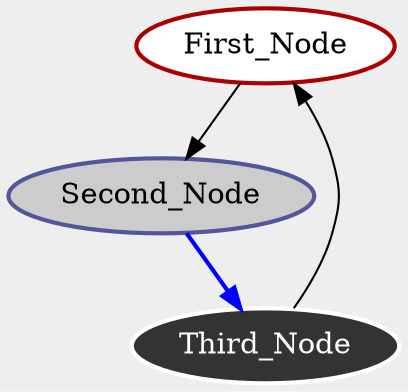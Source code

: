     strict digraph "Example" {

        // Attribute statements.
        graph [ bgcolor="#eeeeee" ] ;
        node [ color="#555599", fillcolor="#cccccc", penwidth="2.0", style="filled" ] ;

        // Node statements.
        "First_Node"  [ color="#aa0000", fillcolor="#ffffff" ] ;
        "Second_Node" ;
        "Third_Node"  [ color="#ffffff", fillcolor="#333333", fontcolor="#ffffff" ] ;

        // Edge statements.
        "First_Node"  ->  "Second_Node"  ;
        "Second_Node"  ->  "Third_Node"  [ color="#0000ff", penwidth="2.0" ] ;
        "Third_Node"  ->  "First_Node"  ;
    }